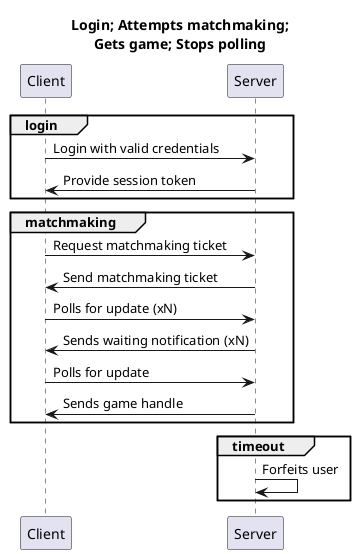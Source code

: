 @startuml workflow_6

title Login; Attempts matchmaking;\nGets game; Stops polling

group login
Client -> Server: Login with valid credentials
Server -> Client: Provide session token
end

group matchmaking
Client -> Server: Request matchmaking ticket
Server -> Client: Send matchmaking ticket
Client -> Server: Polls for update (xN)
Server -> Client: Sends waiting notification (xN)
Client -> Server: Polls for update
Server -> Client: Sends game handle
end

group timeout
Server -> Server: Forfeits user
end

@enduml